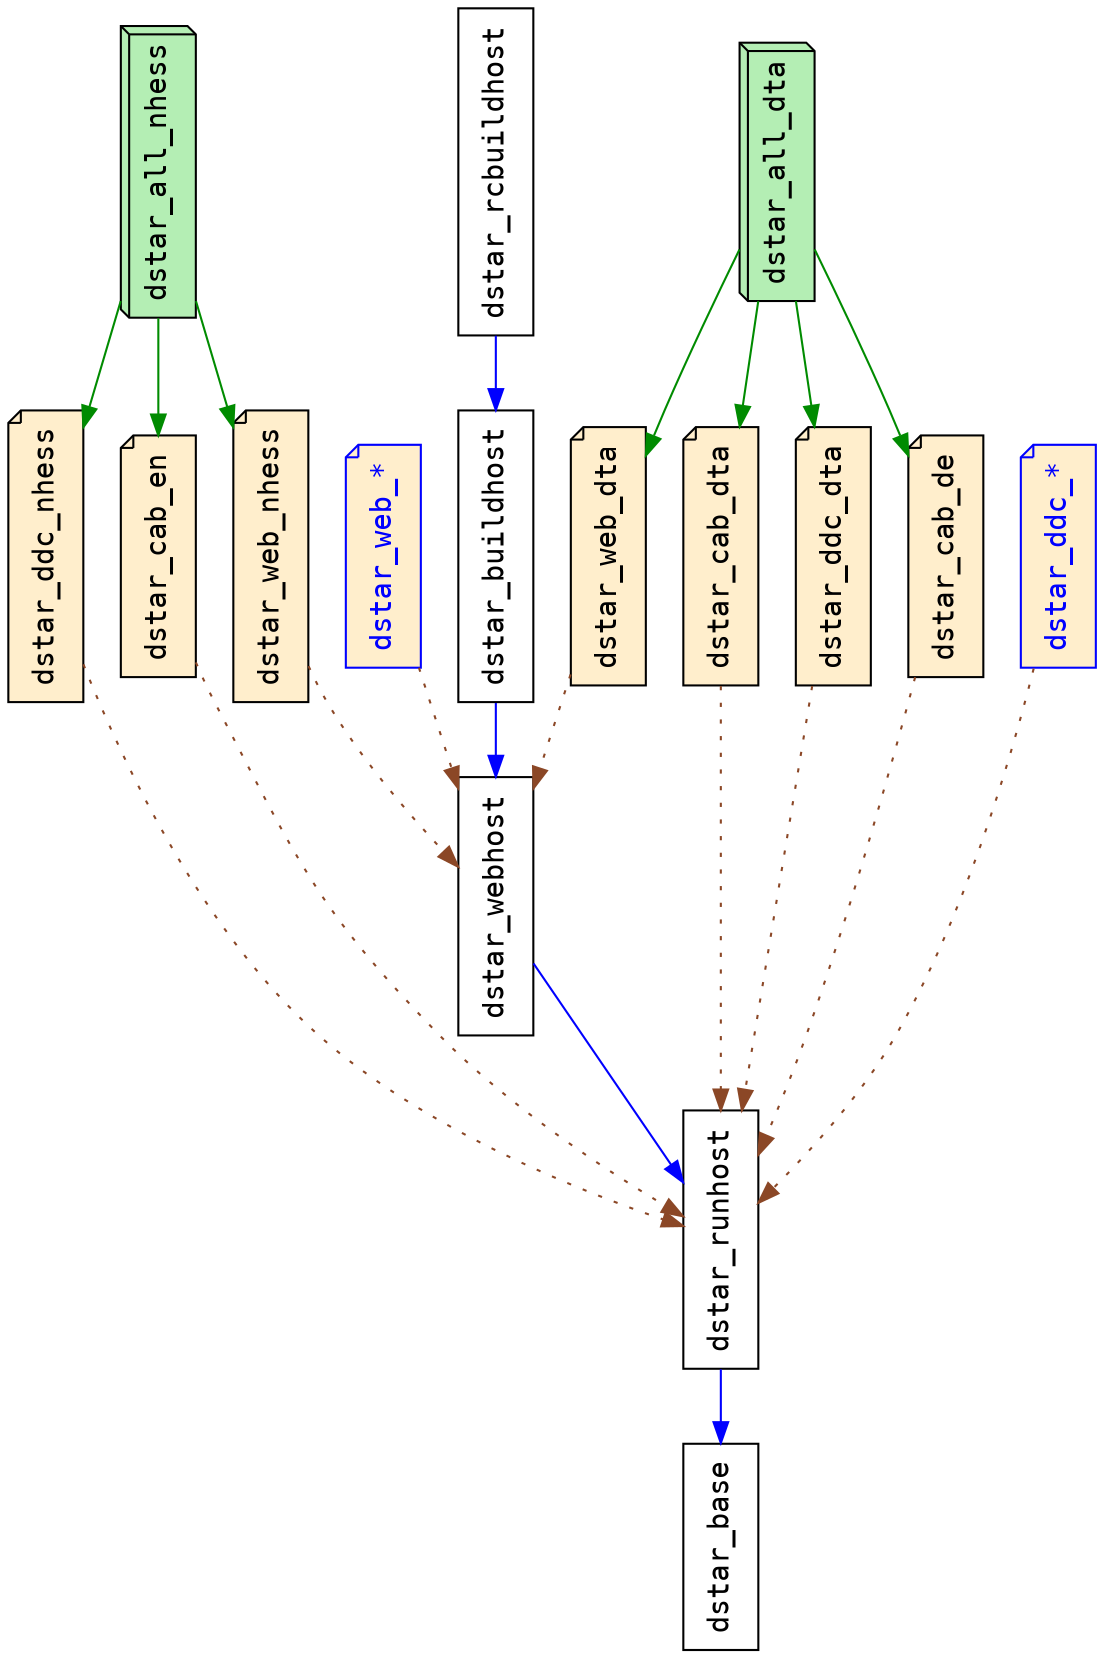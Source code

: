 /* -*- Mode: C -*- */
digraph deps {
  rankdir = RL;
  rotate = 90;
  node [shape=rectangle,fontname="Courier"];
  edge [decorate=0,fontname="Courier"];

  /*-- containers (~ hosts) --*/
  {
    node [shape="rectangle",fontname="Courier"];
    edge [color="blue"];

    dstar_base;

    dstar_runhost;
    dstar_runhost -> dstar_base;

    dstar_webhost;
    dstar_webhost -> dstar_runhost;

    dstar_buildhost;
    dstar_buildhost -> dstar_webhost;

    dstar_rcbuildhost;
    dstar_rcbuildhost -> dstar_buildhost;
  }

  /*-- volumes/corpora --*/
  {
    node [shape=note,style="filled",fillcolor="#ffeecc"];
    edge [style=dotted,color="#8b4726"];

    dstar_cab_en;
      dstar_cab_en -> dstar_runhost;
    dstar_cab_de;
      dstar_cab_de -> dstar_runhost;
    dstar_cab_dta;
      dstar_cab_dta -> dstar_runhost;

    dstar_ddc_nhess;
     dstar_ddc_nhess -> dstar_runhost;
    dstar_ddc_dta;
     dstar_ddc_dta -> dstar_runhost;
    dstar_ddc_other [label="dstar_ddc_*",color="blue",fontcolor="blue"];
     dstar_ddc_other -> dstar_runhost;

    dstar_web_nhess;
      dstar_web_nhess -> dstar_webhost;
    dstar_web_dta;
      dstar_web_dta -> dstar_webhost;
    dstar_web_other [label="dstar_web_*",color="blue",fontcolor="blue"];
      dstar_web_other -> dstar_webhost;

    {
      rank=same; dstar_cab_en; dstar_cab_de; dstar_cab_dta; dstar_ddc_nhess; dstar_ddc_dta; dstar_ddc_other; dstar_web_dta; dstar_web_nhess; dstar_web_other;
    }
  }

  /*-- compose groups --*/
  {
    node [shape=box3d,style="filled",fillcolor="#b4eeb4"];
    edge [color="#008b00"];

    dstar_all_nhess;
    dstar_all_nhess -> dstar_cab_en;
    dstar_all_nhess -> dstar_ddc_nhess;
    dstar_all_nhess -> dstar_web_nhess;

    dstar_all_dta;
    dstar_all_dta -> dstar_cab_dta;
    dstar_all_dta -> dstar_cab_de;
    dstar_all_dta -> dstar_ddc_dta;
    dstar_all_dta -> dstar_web_dta;
  }
  
}
